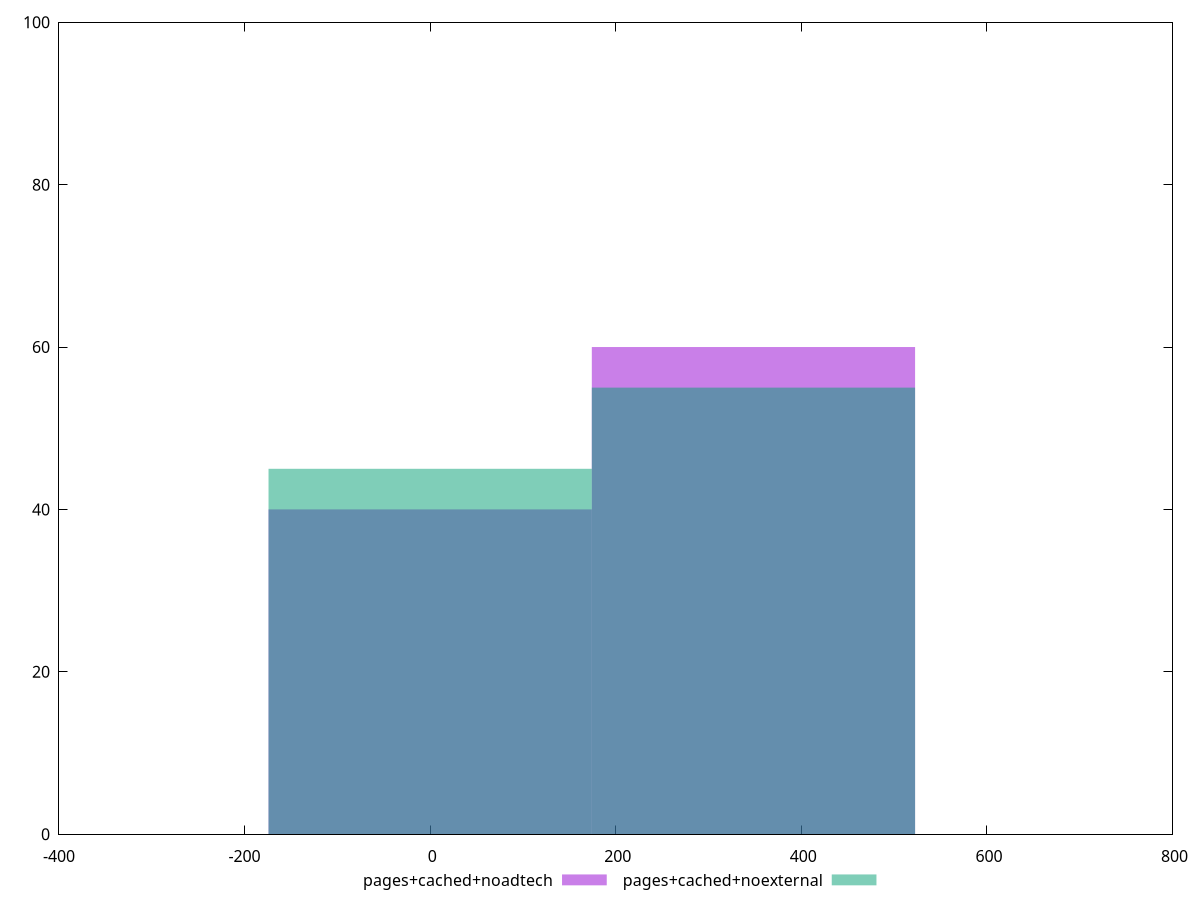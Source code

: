 reset
set terminal svg size 640, 500 enhanced background rgb 'white'
set output "report_00007_2020-12-11T15:55:29.892Z/render-blocking-resources/comparison/histogram/4_vs_5.svg"

$pagesCachedNoadtech <<EOF
348.3953431603898 60
0 40
EOF

$pagesCachedNoexternal <<EOF
0 45
348.3953431603898 55
EOF

set key outside below
set boxwidth 348.3953431603898
set yrange [0:100]
set style fill transparent solid 0.5 noborder

plot \
  $pagesCachedNoadtech title "pages+cached+noadtech" with boxes, \
  $pagesCachedNoexternal title "pages+cached+noexternal" with boxes, \


reset